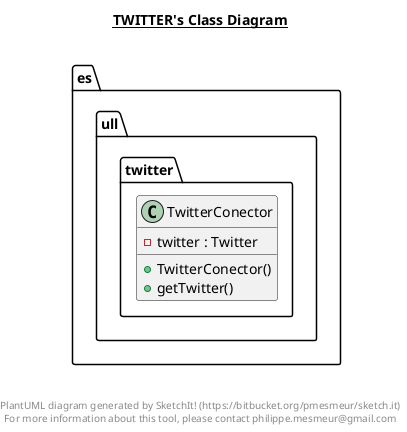 @startuml

title __TWITTER's Class Diagram__\n

  namespace es.ull {
    namespace twitter {
      class es.ull.twitter.TwitterConector {
          - twitter : Twitter
          + TwitterConector()
          + getTwitter()
      }
    }
  }
  



right footer


PlantUML diagram generated by SketchIt! (https://bitbucket.org/pmesmeur/sketch.it)
For more information about this tool, please contact philippe.mesmeur@gmail.com
endfooter

@enduml
